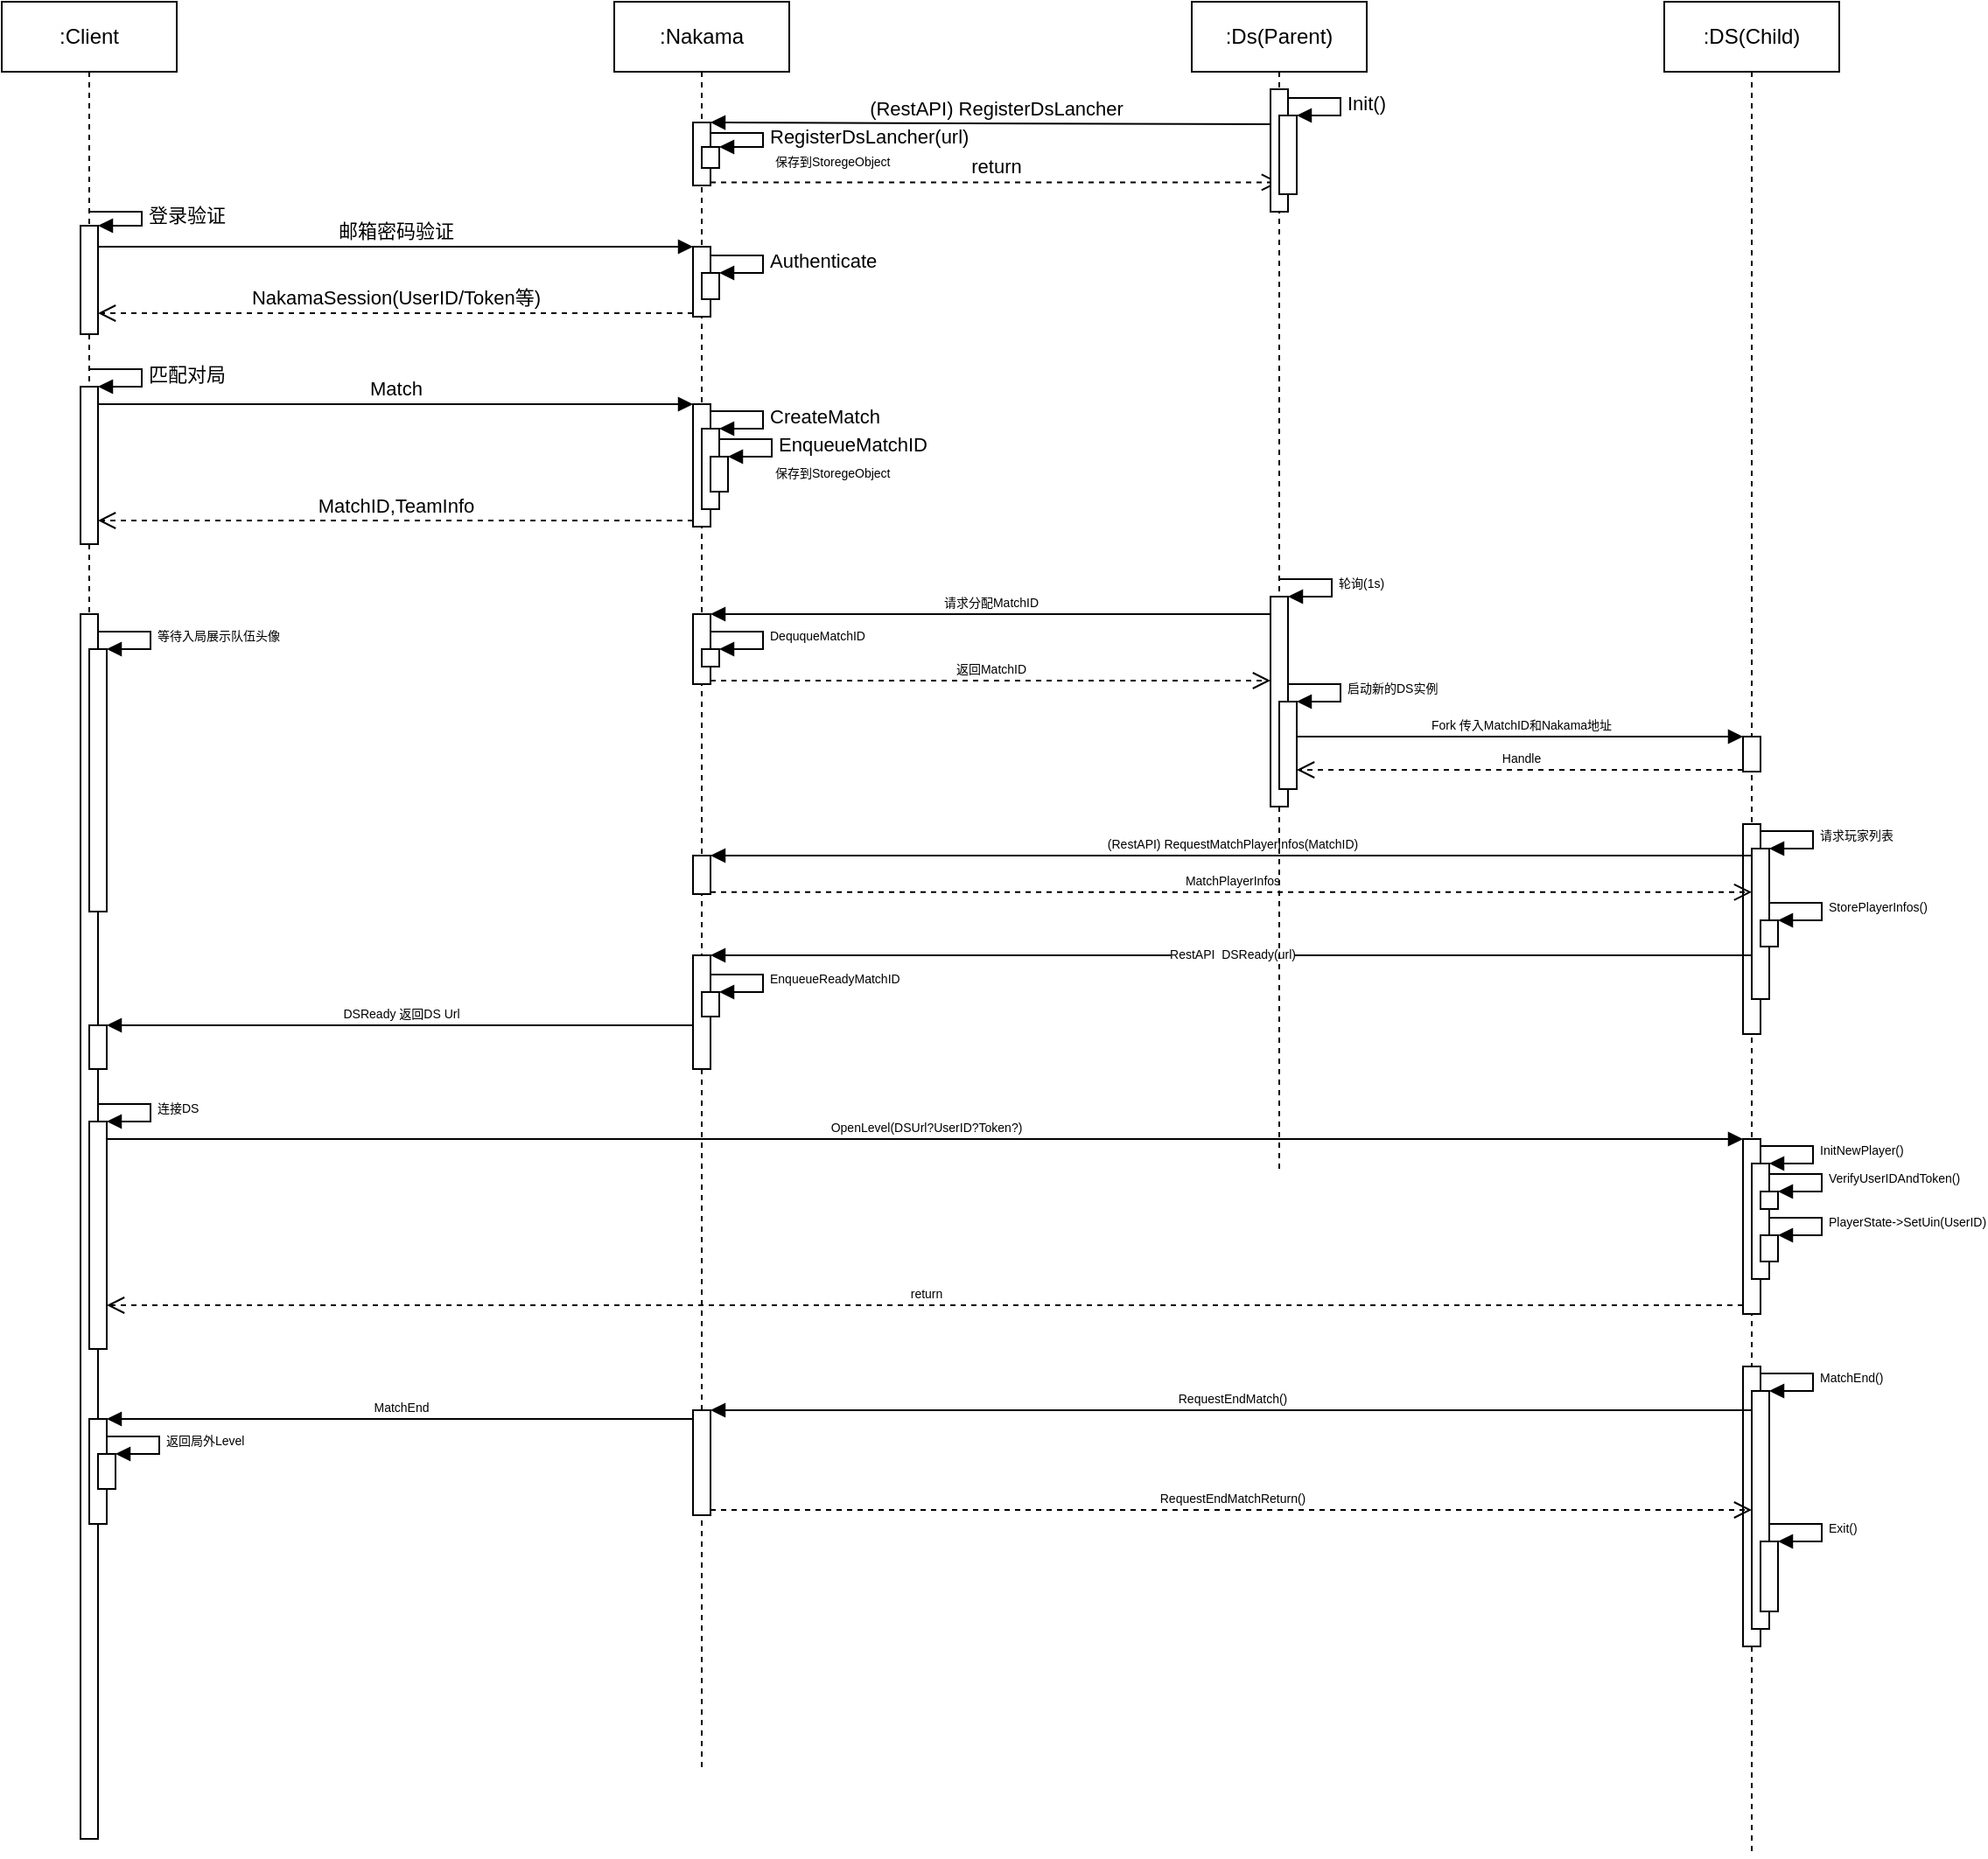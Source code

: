 <mxfile version="21.6.8" type="device">
  <diagram id="XUEiCGOCNzLGeNYdtEij" name="第 1 页">
    <mxGraphModel dx="810" dy="469" grid="1" gridSize="10" guides="1" tooltips="1" connect="1" arrows="1" fold="1" page="1" pageScale="1" pageWidth="827" pageHeight="1169" math="0" shadow="0">
      <root>
        <mxCell id="0" />
        <mxCell id="1" parent="0" />
        <mxCell id="UjvqswIDRni2z4nogmo8-1" value=":Client" style="shape=umlLifeline;perimeter=lifelinePerimeter;whiteSpace=wrap;html=1;container=1;collapsible=0;recursiveResize=0;outlineConnect=0;" parent="1" vertex="1">
          <mxGeometry x="80" y="40" width="100" height="1050" as="geometry" />
        </mxCell>
        <mxCell id="UjvqswIDRni2z4nogmo8-6" value="" style="html=1;points=[];perimeter=orthogonalPerimeter;" parent="UjvqswIDRni2z4nogmo8-1" vertex="1">
          <mxGeometry x="45" y="128" width="10" height="62" as="geometry" />
        </mxCell>
        <mxCell id="UjvqswIDRni2z4nogmo8-7" value="登录验证" style="edgeStyle=orthogonalEdgeStyle;html=1;align=left;spacingLeft=2;endArrow=block;rounded=0;entryX=1;entryY=0;" parent="UjvqswIDRni2z4nogmo8-1" target="UjvqswIDRni2z4nogmo8-6" edge="1">
          <mxGeometry relative="1" as="geometry">
            <mxPoint x="50" y="120" as="sourcePoint" />
            <Array as="points">
              <mxPoint x="80" y="120" />
            </Array>
          </mxGeometry>
        </mxCell>
        <mxCell id="AEDSpsAWkbBHVtcApewd-1" value="" style="html=1;points=[];perimeter=orthogonalPerimeter;" parent="UjvqswIDRni2z4nogmo8-1" vertex="1">
          <mxGeometry x="45" y="220" width="10" height="90" as="geometry" />
        </mxCell>
        <mxCell id="AEDSpsAWkbBHVtcApewd-2" value="匹配对局" style="edgeStyle=orthogonalEdgeStyle;html=1;align=left;spacingLeft=2;endArrow=block;rounded=0;entryX=1;entryY=0;" parent="UjvqswIDRni2z4nogmo8-1" target="AEDSpsAWkbBHVtcApewd-1" edge="1">
          <mxGeometry relative="1" as="geometry">
            <mxPoint x="50" y="210" as="sourcePoint" />
            <Array as="points">
              <mxPoint x="80" y="210" />
            </Array>
          </mxGeometry>
        </mxCell>
        <mxCell id="xCqQUK4sBfXE9FT-zBNv-62" value="" style="html=1;points=[];perimeter=orthogonalPerimeter;fontSize=7;align=left;" parent="UjvqswIDRni2z4nogmo8-1" vertex="1">
          <mxGeometry x="45" y="350" width="10" height="700" as="geometry" />
        </mxCell>
        <mxCell id="xCqQUK4sBfXE9FT-zBNv-63" value="" style="html=1;points=[];perimeter=orthogonalPerimeter;fontSize=7;align=left;" parent="UjvqswIDRni2z4nogmo8-1" vertex="1">
          <mxGeometry x="50" y="370" width="10" height="150" as="geometry" />
        </mxCell>
        <mxCell id="xCqQUK4sBfXE9FT-zBNv-64" value="等待入局展示队伍头像" style="edgeStyle=orthogonalEdgeStyle;html=1;align=left;spacingLeft=2;endArrow=block;rounded=0;entryX=1;entryY=0;fontSize=7;" parent="UjvqswIDRni2z4nogmo8-1" target="xCqQUK4sBfXE9FT-zBNv-63" edge="1">
          <mxGeometry relative="1" as="geometry">
            <mxPoint x="55" y="360" as="sourcePoint" />
            <Array as="points">
              <mxPoint x="85" y="360" />
            </Array>
          </mxGeometry>
        </mxCell>
        <mxCell id="xCqQUK4sBfXE9FT-zBNv-68" value="" style="html=1;points=[];perimeter=orthogonalPerimeter;fontSize=7;align=left;" parent="UjvqswIDRni2z4nogmo8-1" vertex="1">
          <mxGeometry x="50" y="585" width="10" height="25" as="geometry" />
        </mxCell>
        <mxCell id="xCqQUK4sBfXE9FT-zBNv-71" value="" style="html=1;points=[];perimeter=orthogonalPerimeter;fontSize=7;align=left;" parent="UjvqswIDRni2z4nogmo8-1" vertex="1">
          <mxGeometry x="50" y="640" width="10" height="130" as="geometry" />
        </mxCell>
        <mxCell id="xCqQUK4sBfXE9FT-zBNv-72" value="连接DS" style="edgeStyle=orthogonalEdgeStyle;html=1;align=left;spacingLeft=2;endArrow=block;rounded=0;entryX=1;entryY=0;fontSize=7;" parent="UjvqswIDRni2z4nogmo8-1" target="xCqQUK4sBfXE9FT-zBNv-71" edge="1">
          <mxGeometry relative="1" as="geometry">
            <mxPoint x="55" y="630" as="sourcePoint" />
            <Array as="points">
              <mxPoint x="85" y="630" />
            </Array>
          </mxGeometry>
        </mxCell>
        <mxCell id="xCqQUK4sBfXE9FT-zBNv-95" value="" style="html=1;points=[];perimeter=orthogonalPerimeter;fontSize=7;align=left;" parent="UjvqswIDRni2z4nogmo8-1" vertex="1">
          <mxGeometry x="50" y="810" width="10" height="60" as="geometry" />
        </mxCell>
        <mxCell id="xCqQUK4sBfXE9FT-zBNv-98" value="" style="html=1;points=[];perimeter=orthogonalPerimeter;fontSize=7;align=left;" parent="UjvqswIDRni2z4nogmo8-1" vertex="1">
          <mxGeometry x="55" y="830" width="10" height="20" as="geometry" />
        </mxCell>
        <mxCell id="xCqQUK4sBfXE9FT-zBNv-99" value="返回局外Level" style="edgeStyle=orthogonalEdgeStyle;html=1;align=left;spacingLeft=2;endArrow=block;rounded=0;entryX=1;entryY=0;fontSize=7;" parent="UjvqswIDRni2z4nogmo8-1" target="xCqQUK4sBfXE9FT-zBNv-98" edge="1">
          <mxGeometry relative="1" as="geometry">
            <mxPoint x="60" y="820" as="sourcePoint" />
            <Array as="points">
              <mxPoint x="90" y="820" />
            </Array>
          </mxGeometry>
        </mxCell>
        <mxCell id="UjvqswIDRni2z4nogmo8-2" value=":Nakama" style="shape=umlLifeline;perimeter=lifelinePerimeter;whiteSpace=wrap;html=1;container=1;collapsible=0;recursiveResize=0;outlineConnect=0;" parent="1" vertex="1">
          <mxGeometry x="430" y="40" width="100" height="1010" as="geometry" />
        </mxCell>
        <mxCell id="UjvqswIDRni2z4nogmo8-8" value="" style="html=1;points=[];perimeter=orthogonalPerimeter;" parent="UjvqswIDRni2z4nogmo8-2" vertex="1">
          <mxGeometry x="45" y="140" width="10" height="40" as="geometry" />
        </mxCell>
        <mxCell id="UjvqswIDRni2z4nogmo8-13" value="" style="html=1;points=[];perimeter=orthogonalPerimeter;" parent="UjvqswIDRni2z4nogmo8-2" vertex="1">
          <mxGeometry x="50" y="155" width="10" height="15" as="geometry" />
        </mxCell>
        <mxCell id="UjvqswIDRni2z4nogmo8-14" value="Authenticate" style="edgeStyle=orthogonalEdgeStyle;html=1;align=left;spacingLeft=2;endArrow=block;rounded=0;entryX=1;entryY=0;" parent="UjvqswIDRni2z4nogmo8-2" target="UjvqswIDRni2z4nogmo8-13" edge="1">
          <mxGeometry relative="1" as="geometry">
            <mxPoint x="55" y="145" as="sourcePoint" />
            <Array as="points">
              <mxPoint x="85" y="145" />
            </Array>
          </mxGeometry>
        </mxCell>
        <mxCell id="AEDSpsAWkbBHVtcApewd-3" value="" style="html=1;points=[];perimeter=orthogonalPerimeter;" parent="UjvqswIDRni2z4nogmo8-2" vertex="1">
          <mxGeometry x="45" y="230" width="10" height="70" as="geometry" />
        </mxCell>
        <mxCell id="AEDSpsAWkbBHVtcApewd-6" value="" style="html=1;points=[];perimeter=orthogonalPerimeter;" parent="UjvqswIDRni2z4nogmo8-2" vertex="1">
          <mxGeometry x="50" y="244" width="10" height="46" as="geometry" />
        </mxCell>
        <mxCell id="AEDSpsAWkbBHVtcApewd-7" value="CreateMatch" style="edgeStyle=orthogonalEdgeStyle;html=1;align=left;spacingLeft=2;endArrow=block;rounded=0;entryX=1;entryY=0;" parent="UjvqswIDRni2z4nogmo8-2" target="AEDSpsAWkbBHVtcApewd-6" edge="1">
          <mxGeometry relative="1" as="geometry">
            <mxPoint x="55" y="234" as="sourcePoint" />
            <Array as="points">
              <mxPoint x="85" y="234" />
            </Array>
          </mxGeometry>
        </mxCell>
        <mxCell id="AEDSpsAWkbBHVtcApewd-15" value="" style="html=1;points=[];perimeter=orthogonalPerimeter;" parent="UjvqswIDRni2z4nogmo8-2" vertex="1">
          <mxGeometry x="45" y="69" width="10" height="36" as="geometry" />
        </mxCell>
        <mxCell id="xCqQUK4sBfXE9FT-zBNv-8" value="" style="html=1;points=[];perimeter=orthogonalPerimeter;" parent="UjvqswIDRni2z4nogmo8-2" vertex="1">
          <mxGeometry x="50" y="83" width="10" height="12" as="geometry" />
        </mxCell>
        <mxCell id="xCqQUK4sBfXE9FT-zBNv-9" value="RegisterDsLancher(url)" style="edgeStyle=orthogonalEdgeStyle;html=1;align=left;spacingLeft=2;endArrow=block;rounded=0;entryX=1;entryY=0;" parent="UjvqswIDRni2z4nogmo8-2" target="xCqQUK4sBfXE9FT-zBNv-8" edge="1">
          <mxGeometry relative="1" as="geometry">
            <mxPoint x="55" y="75" as="sourcePoint" />
            <Array as="points">
              <mxPoint x="85" y="75" />
            </Array>
          </mxGeometry>
        </mxCell>
        <mxCell id="xCqQUK4sBfXE9FT-zBNv-23" value="" style="html=1;points=[];perimeter=orthogonalPerimeter;fontSize=7;align=left;" parent="UjvqswIDRni2z4nogmo8-2" vertex="1">
          <mxGeometry x="55" y="260" width="10" height="20" as="geometry" />
        </mxCell>
        <mxCell id="xCqQUK4sBfXE9FT-zBNv-24" value="&lt;span style=&quot;font-size: 11px&quot;&gt;EnqueueMatchID&lt;/span&gt;" style="edgeStyle=orthogonalEdgeStyle;html=1;align=left;spacingLeft=2;endArrow=block;rounded=0;entryX=1;entryY=0;fontSize=7;" parent="UjvqswIDRni2z4nogmo8-2" target="xCqQUK4sBfXE9FT-zBNv-23" edge="1">
          <mxGeometry relative="1" as="geometry">
            <mxPoint x="60" y="250" as="sourcePoint" />
            <Array as="points">
              <mxPoint x="90" y="250" />
            </Array>
          </mxGeometry>
        </mxCell>
        <mxCell id="xCqQUK4sBfXE9FT-zBNv-29" value="" style="html=1;points=[];perimeter=orthogonalPerimeter;fontSize=7;align=left;" parent="UjvqswIDRni2z4nogmo8-2" vertex="1">
          <mxGeometry x="45" y="350" width="10" height="40" as="geometry" />
        </mxCell>
        <mxCell id="xCqQUK4sBfXE9FT-zBNv-35" value="" style="html=1;points=[];perimeter=orthogonalPerimeter;fontSize=7;align=left;" parent="UjvqswIDRni2z4nogmo8-2" vertex="1">
          <mxGeometry x="50" y="370" width="10" height="10" as="geometry" />
        </mxCell>
        <mxCell id="xCqQUK4sBfXE9FT-zBNv-36" value="DeququeMatchID" style="edgeStyle=orthogonalEdgeStyle;html=1;align=left;spacingLeft=2;endArrow=block;rounded=0;entryX=1;entryY=0;fontSize=7;" parent="UjvqswIDRni2z4nogmo8-2" target="xCqQUK4sBfXE9FT-zBNv-35" edge="1">
          <mxGeometry relative="1" as="geometry">
            <mxPoint x="55" y="360" as="sourcePoint" />
            <Array as="points">
              <mxPoint x="85" y="360" />
            </Array>
          </mxGeometry>
        </mxCell>
        <mxCell id="xCqQUK4sBfXE9FT-zBNv-46" value="" style="html=1;points=[];perimeter=orthogonalPerimeter;fontSize=7;align=left;" parent="UjvqswIDRni2z4nogmo8-2" vertex="1">
          <mxGeometry x="45" y="488" width="10" height="22" as="geometry" />
        </mxCell>
        <mxCell id="xCqQUK4sBfXE9FT-zBNv-53" value="" style="html=1;points=[];perimeter=orthogonalPerimeter;fontSize=7;align=left;" parent="UjvqswIDRni2z4nogmo8-2" vertex="1">
          <mxGeometry x="45" y="545" width="10" height="65" as="geometry" />
        </mxCell>
        <mxCell id="xCqQUK4sBfXE9FT-zBNv-56" value="" style="html=1;points=[];perimeter=orthogonalPerimeter;fontSize=7;align=left;" parent="UjvqswIDRni2z4nogmo8-2" vertex="1">
          <mxGeometry x="50" y="566" width="10" height="14" as="geometry" />
        </mxCell>
        <mxCell id="xCqQUK4sBfXE9FT-zBNv-57" value="EnqueueReadyMatchID" style="edgeStyle=orthogonalEdgeStyle;html=1;align=left;spacingLeft=2;endArrow=block;rounded=0;entryX=1;entryY=0;fontSize=7;" parent="UjvqswIDRni2z4nogmo8-2" target="xCqQUK4sBfXE9FT-zBNv-56" edge="1">
          <mxGeometry relative="1" as="geometry">
            <mxPoint x="55" y="556" as="sourcePoint" />
            <Array as="points">
              <mxPoint x="85" y="556" />
            </Array>
          </mxGeometry>
        </mxCell>
        <mxCell id="xCqQUK4sBfXE9FT-zBNv-86" value="" style="html=1;points=[];perimeter=orthogonalPerimeter;fontSize=7;align=left;" parent="UjvqswIDRni2z4nogmo8-2" vertex="1">
          <mxGeometry x="45" y="805" width="10" height="60" as="geometry" />
        </mxCell>
        <mxCell id="UjvqswIDRni2z4nogmo8-3" value=":DS(Child)" style="shape=umlLifeline;perimeter=lifelinePerimeter;whiteSpace=wrap;html=1;container=1;collapsible=0;recursiveResize=0;outlineConnect=0;" parent="1" vertex="1">
          <mxGeometry x="1030" y="40" width="100" height="1060" as="geometry" />
        </mxCell>
        <mxCell id="xCqQUK4sBfXE9FT-zBNv-20" value="" style="html=1;points=[];perimeter=orthogonalPerimeter;fontSize=7;align=left;" parent="UjvqswIDRni2z4nogmo8-3" vertex="1">
          <mxGeometry x="45" y="420" width="10" height="20" as="geometry" />
        </mxCell>
        <mxCell id="xCqQUK4sBfXE9FT-zBNv-43" value="" style="html=1;points=[];perimeter=orthogonalPerimeter;fontSize=7;align=left;" parent="UjvqswIDRni2z4nogmo8-3" vertex="1">
          <mxGeometry x="45" y="470" width="10" height="120" as="geometry" />
        </mxCell>
        <mxCell id="xCqQUK4sBfXE9FT-zBNv-44" value="" style="html=1;points=[];perimeter=orthogonalPerimeter;fontSize=7;align=left;" parent="UjvqswIDRni2z4nogmo8-3" vertex="1">
          <mxGeometry x="50" y="484" width="10" height="86" as="geometry" />
        </mxCell>
        <mxCell id="xCqQUK4sBfXE9FT-zBNv-45" value="请求玩家列表" style="edgeStyle=orthogonalEdgeStyle;html=1;align=left;spacingLeft=2;endArrow=block;rounded=0;entryX=1;entryY=0;fontSize=7;" parent="UjvqswIDRni2z4nogmo8-3" target="xCqQUK4sBfXE9FT-zBNv-44" edge="1">
          <mxGeometry relative="1" as="geometry">
            <mxPoint x="55" y="474" as="sourcePoint" />
            <Array as="points">
              <mxPoint x="85" y="474" />
            </Array>
          </mxGeometry>
        </mxCell>
        <mxCell id="xCqQUK4sBfXE9FT-zBNv-51" value="" style="html=1;points=[];perimeter=orthogonalPerimeter;fontSize=7;align=left;" parent="UjvqswIDRni2z4nogmo8-3" vertex="1">
          <mxGeometry x="55" y="525" width="10" height="15" as="geometry" />
        </mxCell>
        <mxCell id="xCqQUK4sBfXE9FT-zBNv-52" value="StorePlayerInfos()" style="edgeStyle=orthogonalEdgeStyle;html=1;align=left;spacingLeft=2;endArrow=block;rounded=0;entryX=1;entryY=0;fontSize=7;" parent="UjvqswIDRni2z4nogmo8-3" target="xCqQUK4sBfXE9FT-zBNv-51" edge="1">
          <mxGeometry relative="1" as="geometry">
            <mxPoint x="60" y="515" as="sourcePoint" />
            <Array as="points">
              <mxPoint x="90" y="515" />
            </Array>
          </mxGeometry>
        </mxCell>
        <mxCell id="xCqQUK4sBfXE9FT-zBNv-74" value="" style="html=1;points=[];perimeter=orthogonalPerimeter;fontSize=7;align=left;" parent="UjvqswIDRni2z4nogmo8-3" vertex="1">
          <mxGeometry x="45" y="650" width="10" height="100" as="geometry" />
        </mxCell>
        <mxCell id="xCqQUK4sBfXE9FT-zBNv-77" value="" style="html=1;points=[];perimeter=orthogonalPerimeter;fontSize=7;align=left;" parent="UjvqswIDRni2z4nogmo8-3" vertex="1">
          <mxGeometry x="50" y="664" width="10" height="66" as="geometry" />
        </mxCell>
        <mxCell id="xCqQUK4sBfXE9FT-zBNv-78" value="InitNewPlayer()" style="edgeStyle=orthogonalEdgeStyle;html=1;align=left;spacingLeft=2;endArrow=block;rounded=0;entryX=1;entryY=0;fontSize=7;" parent="UjvqswIDRni2z4nogmo8-3" target="xCqQUK4sBfXE9FT-zBNv-77" edge="1">
          <mxGeometry relative="1" as="geometry">
            <mxPoint x="55" y="654" as="sourcePoint" />
            <Array as="points">
              <mxPoint x="85" y="654" />
            </Array>
          </mxGeometry>
        </mxCell>
        <mxCell id="xCqQUK4sBfXE9FT-zBNv-79" value="" style="html=1;points=[];perimeter=orthogonalPerimeter;fontSize=7;align=left;" parent="UjvqswIDRni2z4nogmo8-3" vertex="1">
          <mxGeometry x="55" y="705" width="10" height="15" as="geometry" />
        </mxCell>
        <mxCell id="xCqQUK4sBfXE9FT-zBNv-80" value="PlayerState-&amp;gt;SetUin(UserID)" style="edgeStyle=orthogonalEdgeStyle;html=1;align=left;spacingLeft=2;endArrow=block;rounded=0;entryX=1;entryY=0;fontSize=7;" parent="UjvqswIDRni2z4nogmo8-3" target="xCqQUK4sBfXE9FT-zBNv-79" edge="1">
          <mxGeometry relative="1" as="geometry">
            <mxPoint x="60" y="695" as="sourcePoint" />
            <Array as="points">
              <mxPoint x="90" y="695" />
            </Array>
          </mxGeometry>
        </mxCell>
        <mxCell id="xCqQUK4sBfXE9FT-zBNv-81" value="" style="html=1;points=[];perimeter=orthogonalPerimeter;fontSize=7;align=left;" parent="UjvqswIDRni2z4nogmo8-3" vertex="1">
          <mxGeometry x="55" y="680" width="10" height="10" as="geometry" />
        </mxCell>
        <mxCell id="xCqQUK4sBfXE9FT-zBNv-82" value="VerifyUserIDAndToken()" style="edgeStyle=orthogonalEdgeStyle;html=1;align=left;spacingLeft=2;endArrow=block;rounded=0;entryX=1;entryY=0;fontSize=7;" parent="UjvqswIDRni2z4nogmo8-3" target="xCqQUK4sBfXE9FT-zBNv-81" edge="1">
          <mxGeometry relative="1" as="geometry">
            <mxPoint x="60" y="670" as="sourcePoint" />
            <Array as="points">
              <mxPoint x="90" y="670" />
            </Array>
          </mxGeometry>
        </mxCell>
        <mxCell id="xCqQUK4sBfXE9FT-zBNv-83" value="" style="html=1;points=[];perimeter=orthogonalPerimeter;fontSize=7;align=left;" parent="UjvqswIDRni2z4nogmo8-3" vertex="1">
          <mxGeometry x="45" y="780" width="10" height="160" as="geometry" />
        </mxCell>
        <mxCell id="xCqQUK4sBfXE9FT-zBNv-84" value="" style="html=1;points=[];perimeter=orthogonalPerimeter;fontSize=7;align=left;" parent="UjvqswIDRni2z4nogmo8-3" vertex="1">
          <mxGeometry x="50" y="794" width="10" height="136" as="geometry" />
        </mxCell>
        <mxCell id="xCqQUK4sBfXE9FT-zBNv-85" value="MatchEnd()" style="edgeStyle=orthogonalEdgeStyle;html=1;align=left;spacingLeft=2;endArrow=block;rounded=0;entryX=1;entryY=0;fontSize=7;" parent="UjvqswIDRni2z4nogmo8-3" target="xCqQUK4sBfXE9FT-zBNv-84" edge="1">
          <mxGeometry relative="1" as="geometry">
            <mxPoint x="55" y="784" as="sourcePoint" />
            <Array as="points">
              <mxPoint x="85" y="784" />
            </Array>
          </mxGeometry>
        </mxCell>
        <mxCell id="xCqQUK4sBfXE9FT-zBNv-100" value="" style="html=1;points=[];perimeter=orthogonalPerimeter;fontSize=7;align=left;" parent="UjvqswIDRni2z4nogmo8-3" vertex="1">
          <mxGeometry x="55" y="880" width="10" height="40" as="geometry" />
        </mxCell>
        <mxCell id="xCqQUK4sBfXE9FT-zBNv-101" value="Exit()" style="edgeStyle=orthogonalEdgeStyle;html=1;align=left;spacingLeft=2;endArrow=block;rounded=0;entryX=1;entryY=0;fontSize=7;" parent="UjvqswIDRni2z4nogmo8-3" target="xCqQUK4sBfXE9FT-zBNv-100" edge="1">
          <mxGeometry relative="1" as="geometry">
            <mxPoint x="60" y="870" as="sourcePoint" />
            <Array as="points">
              <mxPoint x="90" y="870" />
            </Array>
          </mxGeometry>
        </mxCell>
        <mxCell id="UjvqswIDRni2z4nogmo8-9" value="邮箱密码验证" style="html=1;verticalAlign=bottom;endArrow=block;entryX=0;entryY=0;" parent="1" target="UjvqswIDRni2z4nogmo8-8" edge="1">
          <mxGeometry relative="1" as="geometry">
            <mxPoint x="135" y="180" as="sourcePoint" />
          </mxGeometry>
        </mxCell>
        <mxCell id="UjvqswIDRni2z4nogmo8-10" value="NakamaSession(UserID/Token等)" style="html=1;verticalAlign=bottom;endArrow=open;dashed=1;endSize=8;exitX=0;exitY=0.95;" parent="1" source="UjvqswIDRni2z4nogmo8-8" target="UjvqswIDRni2z4nogmo8-6" edge="1">
          <mxGeometry relative="1" as="geometry">
            <mxPoint x="150" y="218" as="targetPoint" />
          </mxGeometry>
        </mxCell>
        <mxCell id="AEDSpsAWkbBHVtcApewd-4" value="Match" style="html=1;verticalAlign=bottom;endArrow=block;entryX=0;entryY=0;" parent="1" source="AEDSpsAWkbBHVtcApewd-1" target="AEDSpsAWkbBHVtcApewd-3" edge="1">
          <mxGeometry relative="1" as="geometry">
            <mxPoint x="405" y="270" as="sourcePoint" />
          </mxGeometry>
        </mxCell>
        <mxCell id="AEDSpsAWkbBHVtcApewd-16" value="(RestAPI) RegisterDsLancher" style="html=1;verticalAlign=bottom;endArrow=block;entryX=1;entryY=0;" parent="1" target="AEDSpsAWkbBHVtcApewd-15" edge="1">
          <mxGeometry relative="1" as="geometry">
            <mxPoint x="810" y="110" as="sourcePoint" />
          </mxGeometry>
        </mxCell>
        <mxCell id="AEDSpsAWkbBHVtcApewd-17" value="return" style="html=1;verticalAlign=bottom;endArrow=open;dashed=1;endSize=8;exitX=1;exitY=0.95;" parent="1" source="AEDSpsAWkbBHVtcApewd-15" edge="1">
          <mxGeometry relative="1" as="geometry">
            <mxPoint x="810" y="143.2" as="targetPoint" />
          </mxGeometry>
        </mxCell>
        <mxCell id="xCqQUK4sBfXE9FT-zBNv-19" value="保存到StoregeObject" style="text;html=1;strokeColor=none;fillColor=none;align=left;verticalAlign=middle;whiteSpace=wrap;rounded=0;fontSize=7;" parent="1" vertex="1">
          <mxGeometry x="520" y="122" width="90" height="20" as="geometry" />
        </mxCell>
        <mxCell id="xCqQUK4sBfXE9FT-zBNv-21" value="Fork 传入MatchID和Nakama地址" style="html=1;verticalAlign=bottom;endArrow=block;entryX=0;entryY=0;fontSize=7;" parent="1" source="xCqQUK4sBfXE9FT-zBNv-37" target="xCqQUK4sBfXE9FT-zBNv-20" edge="1">
          <mxGeometry relative="1" as="geometry">
            <mxPoint x="1005" y="640" as="sourcePoint" />
          </mxGeometry>
        </mxCell>
        <mxCell id="xCqQUK4sBfXE9FT-zBNv-22" value="Handle" style="html=1;verticalAlign=bottom;endArrow=open;dashed=1;endSize=8;exitX=0;exitY=0.95;fontSize=7;" parent="1" source="xCqQUK4sBfXE9FT-zBNv-20" target="xCqQUK4sBfXE9FT-zBNv-37" edge="1">
          <mxGeometry relative="1" as="geometry">
            <mxPoint x="810" y="570" as="targetPoint" />
          </mxGeometry>
        </mxCell>
        <mxCell id="AEDSpsAWkbBHVtcApewd-5" value="MatchID,TeamInfo" style="html=1;verticalAlign=bottom;endArrow=open;dashed=1;endSize=8;exitX=0;exitY=0.95;" parent="1" source="AEDSpsAWkbBHVtcApewd-3" target="AEDSpsAWkbBHVtcApewd-1" edge="1">
          <mxGeometry relative="1" as="geometry">
            <mxPoint x="405" y="346" as="targetPoint" />
          </mxGeometry>
        </mxCell>
        <mxCell id="xCqQUK4sBfXE9FT-zBNv-30" value="请求分配MatchID" style="html=1;verticalAlign=bottom;endArrow=block;entryX=1;entryY=0;fontSize=7;" parent="1" source="xCqQUK4sBfXE9FT-zBNv-27" target="xCqQUK4sBfXE9FT-zBNv-29" edge="1">
          <mxGeometry relative="1" as="geometry">
            <mxPoint x="545" y="390" as="sourcePoint" />
          </mxGeometry>
        </mxCell>
        <mxCell id="xCqQUK4sBfXE9FT-zBNv-32" value="保存到StoregeObject" style="text;html=1;strokeColor=none;fillColor=none;align=left;verticalAlign=middle;whiteSpace=wrap;rounded=0;fontSize=7;" parent="1" vertex="1">
          <mxGeometry x="520" y="300" width="90" height="20" as="geometry" />
        </mxCell>
        <mxCell id="xCqQUK4sBfXE9FT-zBNv-31" value="返回MatchID" style="html=1;verticalAlign=bottom;endArrow=open;dashed=1;endSize=8;exitX=1;exitY=0.95;fontSize=7;" parent="1" source="xCqQUK4sBfXE9FT-zBNv-29" target="xCqQUK4sBfXE9FT-zBNv-27" edge="1">
          <mxGeometry relative="1" as="geometry">
            <mxPoint x="545" y="447" as="targetPoint" />
          </mxGeometry>
        </mxCell>
        <mxCell id="xCqQUK4sBfXE9FT-zBNv-47" value="(RestAPI) RequestMatchPlayerInfos(MatchID)" style="html=1;verticalAlign=bottom;endArrow=block;entryX=1;entryY=0;fontSize=7;" parent="1" source="xCqQUK4sBfXE9FT-zBNv-44" target="xCqQUK4sBfXE9FT-zBNv-46" edge="1">
          <mxGeometry relative="1" as="geometry">
            <mxPoint x="545" y="525" as="sourcePoint" />
          </mxGeometry>
        </mxCell>
        <mxCell id="xCqQUK4sBfXE9FT-zBNv-48" value="MatchPlayerInfos" style="html=1;verticalAlign=bottom;endArrow=open;dashed=1;endSize=8;exitX=1;exitY=0.95;fontSize=7;" parent="1" source="xCqQUK4sBfXE9FT-zBNv-46" target="xCqQUK4sBfXE9FT-zBNv-44" edge="1">
          <mxGeometry relative="1" as="geometry">
            <mxPoint x="545" y="582" as="targetPoint" />
          </mxGeometry>
        </mxCell>
        <mxCell id="xCqQUK4sBfXE9FT-zBNv-54" value="RestAPI&amp;nbsp; DSReady(url)" style="html=1;verticalAlign=middle;endArrow=block;entryX=1;entryY=0;fontSize=7;" parent="1" source="xCqQUK4sBfXE9FT-zBNv-44" target="xCqQUK4sBfXE9FT-zBNv-53" edge="1">
          <mxGeometry relative="1" as="geometry">
            <mxPoint x="545" y="585" as="sourcePoint" />
          </mxGeometry>
        </mxCell>
        <mxCell id="xCqQUK4sBfXE9FT-zBNv-69" value="DSReady 返回DS Url" style="html=1;verticalAlign=bottom;endArrow=block;entryX=1;entryY=0;fontSize=7;" parent="1" source="xCqQUK4sBfXE9FT-zBNv-53" target="xCqQUK4sBfXE9FT-zBNv-68" edge="1">
          <mxGeometry relative="1" as="geometry">
            <mxPoint x="200" y="620" as="sourcePoint" />
          </mxGeometry>
        </mxCell>
        <mxCell id="xCqQUK4sBfXE9FT-zBNv-75" value="OpenLevel(DSUrl?UserID?Token?)" style="html=1;verticalAlign=bottom;endArrow=block;entryX=0;entryY=0;fontSize=7;" parent="1" source="xCqQUK4sBfXE9FT-zBNv-71" target="xCqQUK4sBfXE9FT-zBNv-74" edge="1">
          <mxGeometry relative="1" as="geometry">
            <mxPoint x="1005" y="690" as="sourcePoint" />
          </mxGeometry>
        </mxCell>
        <mxCell id="xCqQUK4sBfXE9FT-zBNv-76" value="return" style="html=1;verticalAlign=bottom;endArrow=open;dashed=1;endSize=8;exitX=0;exitY=0.95;fontSize=7;" parent="1" source="xCqQUK4sBfXE9FT-zBNv-74" target="xCqQUK4sBfXE9FT-zBNv-71" edge="1">
          <mxGeometry relative="1" as="geometry">
            <mxPoint x="1005" y="766" as="targetPoint" />
          </mxGeometry>
        </mxCell>
        <mxCell id="xCqQUK4sBfXE9FT-zBNv-87" value="RequestEndMatch()" style="html=1;verticalAlign=bottom;endArrow=block;entryX=1;entryY=0;fontSize=7;" parent="1" source="xCqQUK4sBfXE9FT-zBNv-84" target="xCqQUK4sBfXE9FT-zBNv-86" edge="1">
          <mxGeometry relative="1" as="geometry">
            <mxPoint x="545" y="845" as="sourcePoint" />
          </mxGeometry>
        </mxCell>
        <mxCell id="xCqQUK4sBfXE9FT-zBNv-88" value="RequestEndMatchReturn()" style="html=1;verticalAlign=bottom;endArrow=open;dashed=1;endSize=8;exitX=1;exitY=0.95;fontSize=7;" parent="1" source="xCqQUK4sBfXE9FT-zBNv-86" target="xCqQUK4sBfXE9FT-zBNv-84" edge="1">
          <mxGeometry relative="1" as="geometry">
            <mxPoint x="545" y="902" as="targetPoint" />
          </mxGeometry>
        </mxCell>
        <mxCell id="xCqQUK4sBfXE9FT-zBNv-96" value="MatchEnd" style="html=1;verticalAlign=bottom;endArrow=block;entryX=1;entryY=0;fontSize=7;" parent="1" source="xCqQUK4sBfXE9FT-zBNv-86" target="xCqQUK4sBfXE9FT-zBNv-95" edge="1">
          <mxGeometry relative="1" as="geometry">
            <mxPoint x="200" y="850" as="sourcePoint" />
          </mxGeometry>
        </mxCell>
        <mxCell id="p0eMWs94MVFP-XdS0-qt-1" value="" style="group" vertex="1" connectable="0" parent="1">
          <mxGeometry x="760" y="40" width="100" height="670" as="geometry" />
        </mxCell>
        <mxCell id="xCqQUK4sBfXE9FT-zBNv-5" value=":Ds(Parent)" style="shape=umlLifeline;perimeter=lifelinePerimeter;whiteSpace=wrap;html=1;container=0;collapsible=0;recursiveResize=0;outlineConnect=0;" parent="p0eMWs94MVFP-XdS0-qt-1" vertex="1">
          <mxGeometry width="100" height="670" as="geometry" />
        </mxCell>
        <mxCell id="xCqQUK4sBfXE9FT-zBNv-6" value="" style="html=1;points=[];perimeter=orthogonalPerimeter;" parent="p0eMWs94MVFP-XdS0-qt-1" vertex="1">
          <mxGeometry x="45" y="50" width="10" height="70" as="geometry" />
        </mxCell>
        <mxCell id="xCqQUK4sBfXE9FT-zBNv-10" value="" style="html=1;points=[];perimeter=orthogonalPerimeter;" parent="p0eMWs94MVFP-XdS0-qt-1" vertex="1">
          <mxGeometry x="50" y="65" width="10" height="45" as="geometry" />
        </mxCell>
        <mxCell id="xCqQUK4sBfXE9FT-zBNv-11" value="Init()" style="edgeStyle=orthogonalEdgeStyle;html=1;align=left;spacingLeft=2;endArrow=block;rounded=0;entryX=1;entryY=0;" parent="p0eMWs94MVFP-XdS0-qt-1" target="xCqQUK4sBfXE9FT-zBNv-10" edge="1">
          <mxGeometry relative="1" as="geometry">
            <mxPoint x="55" y="55" as="sourcePoint" />
            <Array as="points">
              <mxPoint x="85" y="55" />
            </Array>
          </mxGeometry>
        </mxCell>
        <mxCell id="xCqQUK4sBfXE9FT-zBNv-27" value="" style="html=1;points=[];perimeter=orthogonalPerimeter;fontSize=7;align=left;" parent="p0eMWs94MVFP-XdS0-qt-1" vertex="1">
          <mxGeometry x="45" y="340" width="10" height="120" as="geometry" />
        </mxCell>
        <mxCell id="xCqQUK4sBfXE9FT-zBNv-28" value="轮询(1s)" style="edgeStyle=orthogonalEdgeStyle;html=1;align=left;spacingLeft=2;endArrow=block;rounded=0;entryX=1;entryY=0;fontSize=7;" parent="p0eMWs94MVFP-XdS0-qt-1" target="xCqQUK4sBfXE9FT-zBNv-27" edge="1">
          <mxGeometry relative="1" as="geometry">
            <mxPoint x="50" y="330" as="sourcePoint" />
            <Array as="points">
              <mxPoint x="80" y="330" />
            </Array>
          </mxGeometry>
        </mxCell>
        <mxCell id="xCqQUK4sBfXE9FT-zBNv-37" value="" style="html=1;points=[];perimeter=orthogonalPerimeter;fontSize=7;align=left;" parent="p0eMWs94MVFP-XdS0-qt-1" vertex="1">
          <mxGeometry x="50" y="400" width="10" height="50" as="geometry" />
        </mxCell>
        <mxCell id="xCqQUK4sBfXE9FT-zBNv-38" value="启动新的DS实例" style="edgeStyle=orthogonalEdgeStyle;html=1;align=left;spacingLeft=2;endArrow=block;rounded=0;entryX=1;entryY=0;fontSize=7;" parent="p0eMWs94MVFP-XdS0-qt-1" target="xCqQUK4sBfXE9FT-zBNv-37" edge="1">
          <mxGeometry relative="1" as="geometry">
            <mxPoint x="55" y="390" as="sourcePoint" />
            <Array as="points">
              <mxPoint x="85" y="390" />
            </Array>
          </mxGeometry>
        </mxCell>
      </root>
    </mxGraphModel>
  </diagram>
</mxfile>
